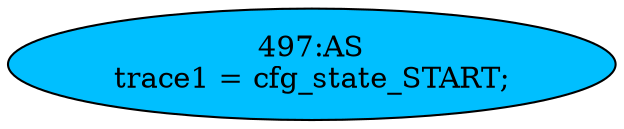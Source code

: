 strict digraph "" {
	node [label="\N"];
	"497:AS"	 [ast="<pyverilog.vparser.ast.Assign object at 0x7f1e4d7e7c50>",
		def_var="['trace1']",
		fillcolor=deepskyblue,
		label="497:AS
trace1 = cfg_state_START;",
		statements="[]",
		style=filled,
		typ=Assign,
		use_var="['cfg_state_START']"];
}
